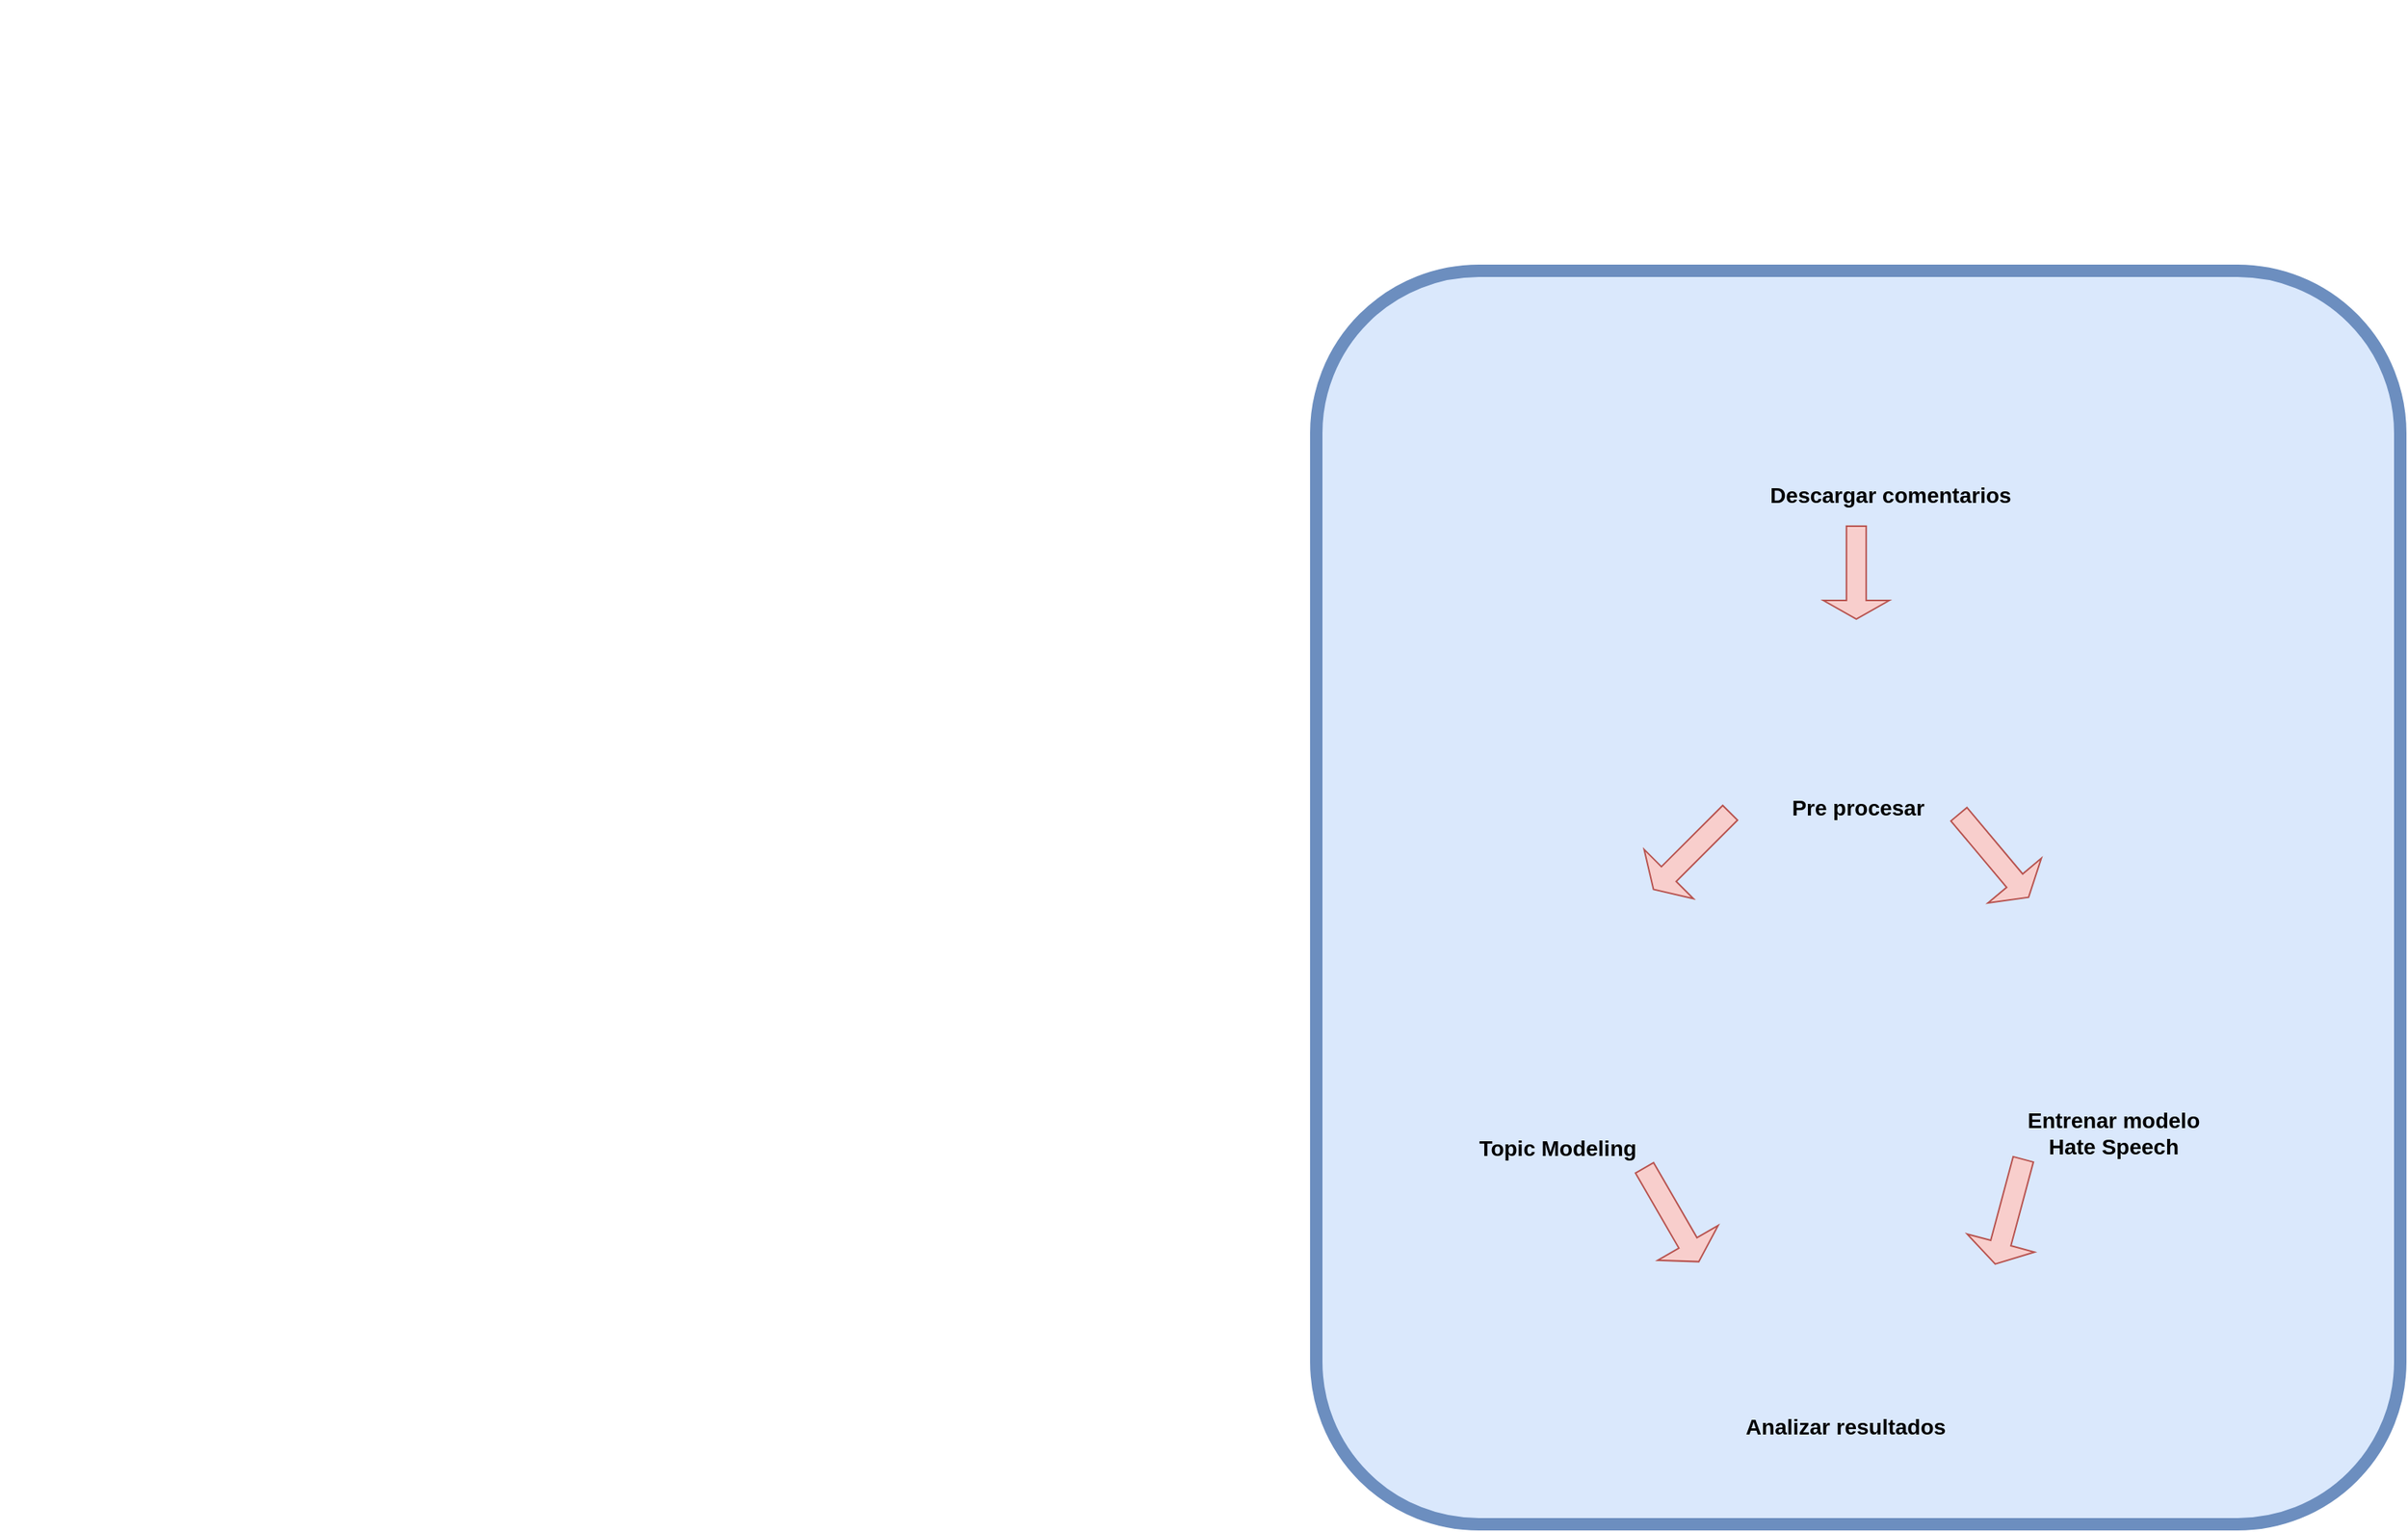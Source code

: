 <mxfile version="15.4.0" type="device"><diagram name="Page-1" id="12e1b939-464a-85fe-373e-61e167be1490"><mxGraphModel dx="3204.5" dy="960" grid="1" gridSize="10" guides="1" tooltips="1" connect="1" arrows="1" fold="1" page="1" pageScale="1.5" pageWidth="1169" pageHeight="826" background="none" math="0" shadow="0"><root><mxCell id="0"/><mxCell id="1" parent="0"/><mxCell id="60da8b9f42644d3a-19" value="Forms&lt;div&gt;Calls-to-Action&lt;/div&gt;&lt;div&gt;Landing Pages&lt;/div&gt;" style="text;html=1;strokeColor=none;fillColor=none;align=center;verticalAlign=middle;whiteSpace=wrap;rounded=0;shadow=0;fontSize=14;fontColor=#FFFFFF;" parent="1" vertex="1"><mxGeometry x="-60" y="130" width="280" height="90" as="geometry"/></mxCell><mxCell id="60da8b9f42644d3a-20" value="" style="line;strokeWidth=2;html=1;rounded=0;shadow=0;fontSize=27;align=center;fillColor=none;strokeColor=#FFFFFF;" parent="1" vertex="1"><mxGeometry x="616" y="485" width="240" height="10" as="geometry"/></mxCell><mxCell id="60da8b9f42644d3a-21" value="" style="line;strokeWidth=2;html=1;rounded=0;shadow=0;fontSize=27;align=center;fillColor=none;strokeColor=#FFFFFF;" parent="1" vertex="1"><mxGeometry x="616" y="705" width="240" height="10" as="geometry"/></mxCell><mxCell id="60da8b9f42644d3a-24" value="" style="whiteSpace=wrap;html=1;rounded=1;shadow=0;strokeWidth=8;fontSize=20;align=center;fillColor=#dae8fc;strokeColor=#6c8ebf;" parent="1" vertex="1"><mxGeometry x="790" y="305" width="700" height="810" as="geometry"/></mxCell><mxCell id="MYDO28mllSJ2nZxse3E7-3" value="" style="shape=image;imageAspect=0;aspect=fixed;verticalLabelPosition=bottom;verticalAlign=top;image=https://d.newsweek.com/en/full/1144653/reddit.png;" vertex="1" parent="1"><mxGeometry x="1105" y="360" width="80" height="80" as="geometry"/></mxCell><mxCell id="MYDO28mllSJ2nZxse3E7-5" value="" style="shape=image;imageAspect=0;aspect=fixed;verticalLabelPosition=bottom;verticalAlign=top;image=http://www.pngall.com/wp-content/uploads/2018/05/Files-PNG-File-180x180.png;" vertex="1" parent="1"><mxGeometry x="1102.25" y="550" width="85.5" height="85.5" as="geometry"/></mxCell><mxCell id="MYDO28mllSJ2nZxse3E7-6" value="" style="shape=image;imageAspect=0;aspect=fixed;verticalLabelPosition=bottom;verticalAlign=top;image=https://cdn3.iconfinder.com/data/icons/artificial-intelligence-ai-flat/64/diagram-deep-learning-machine-network-nural-512.png;" vertex="1" parent="1"><mxGeometry x="1260" y="750" width="90" height="90" as="geometry"/></mxCell><mxCell id="MYDO28mllSJ2nZxse3E7-8" value="" style="shape=image;imageAspect=0;aspect=fixed;verticalLabelPosition=bottom;verticalAlign=top;image=https://cdn2.iconfinder.com/data/icons/marketing-management-color/64/analysis-graph-consider-result-analyze-report-presentation-512.png;" vertex="1" parent="1"><mxGeometry x="900" y="740" width="110" height="110" as="geometry"/></mxCell><mxCell id="MYDO28mllSJ2nZxse3E7-9" value="" style="shape=image;imageAspect=0;aspect=fixed;verticalLabelPosition=bottom;verticalAlign=top;image=https://cdn0.iconfinder.com/data/icons/automation-testing-filled-outline/128/Automation_Testing_-_Filled_Outline_-_19-23-512.png;" vertex="1" parent="1"><mxGeometry x="1089" y="930" width="112" height="112" as="geometry"/></mxCell><mxCell id="MYDO28mllSJ2nZxse3E7-14" value="" style="shape=singleArrow;direction=south;whiteSpace=wrap;html=1;fillColor=#f8cecc;strokeColor=#b85450;" vertex="1" parent="1"><mxGeometry x="1117.5" y="470" width="42.5" height="60" as="geometry"/></mxCell><mxCell id="MYDO28mllSJ2nZxse3E7-23" value="" style="shape=singleArrow;direction=south;whiteSpace=wrap;html=1;fillColor=#f8cecc;strokeColor=#b85450;rotation=45;" vertex="1" parent="1"><mxGeometry x="1010" y="645" width="45" height="70" as="geometry"/></mxCell><mxCell id="MYDO28mllSJ2nZxse3E7-25" value="" style="shape=singleArrow;direction=south;whiteSpace=wrap;html=1;fillColor=#f8cecc;strokeColor=#b85450;rotation=320;" vertex="1" parent="1"><mxGeometry x="1205" y="648" width="45" height="70" as="geometry"/></mxCell><mxCell id="MYDO28mllSJ2nZxse3E7-26" value="" style="shape=singleArrow;direction=south;whiteSpace=wrap;html=1;fillColor=#f8cecc;strokeColor=#b85450;rotation=330;" vertex="1" parent="1"><mxGeometry x="997" y="880" width="45" height="70" as="geometry"/></mxCell><mxCell id="MYDO28mllSJ2nZxse3E7-29" value="" style="shape=singleArrow;direction=south;whiteSpace=wrap;html=1;fillColor=#f8cecc;strokeColor=#b85450;rotation=15;" vertex="1" parent="1"><mxGeometry x="1215" y="878" width="45" height="70" as="geometry"/></mxCell><mxCell id="MYDO28mllSJ2nZxse3E7-30" value="Descargar comentarios" style="text;html=1;strokeColor=none;fillColor=none;align=center;verticalAlign=middle;whiteSpace=wrap;rounded=0;shadow=0;fontSize=14;fontColor=#000000;fontStyle=1;labelBorderColor=none;" vertex="1" parent="1"><mxGeometry x="1071" y="407.5" width="180" height="84.5" as="geometry"/></mxCell><mxCell id="MYDO28mllSJ2nZxse3E7-31" value="Pre procesar" style="text;html=1;strokeColor=none;fillColor=none;align=center;verticalAlign=middle;whiteSpace=wrap;rounded=0;shadow=0;fontSize=14;fontColor=#000000;fontStyle=1;labelBorderColor=none;" vertex="1" parent="1"><mxGeometry x="1050" y="610" width="180" height="84.5" as="geometry"/></mxCell><mxCell id="MYDO28mllSJ2nZxse3E7-32" value="Topic Modeling" style="text;html=1;strokeColor=none;fillColor=none;align=center;verticalAlign=middle;whiteSpace=wrap;rounded=0;shadow=0;fontSize=14;fontColor=#000000;fontStyle=1;labelBorderColor=none;" vertex="1" parent="1"><mxGeometry x="856" y="830" width="180" height="84.5" as="geometry"/></mxCell><mxCell id="MYDO28mllSJ2nZxse3E7-33" value="Entrenar modelo&lt;br&gt;Hate Speech" style="text;html=1;strokeColor=none;fillColor=none;align=center;verticalAlign=middle;whiteSpace=wrap;rounded=0;shadow=0;fontSize=14;fontColor=#000000;fontStyle=1;labelBorderColor=none;" vertex="1" parent="1"><mxGeometry x="1215" y="820" width="180" height="84.5" as="geometry"/></mxCell><mxCell id="MYDO28mllSJ2nZxse3E7-34" value="Analizar resultados" style="text;html=1;strokeColor=none;fillColor=none;align=center;verticalAlign=middle;whiteSpace=wrap;rounded=0;shadow=0;fontSize=14;fontColor=#000000;fontStyle=1;labelBorderColor=none;" vertex="1" parent="1"><mxGeometry x="1042" y="1010" width="180" height="84.5" as="geometry"/></mxCell></root></mxGraphModel></diagram></mxfile>